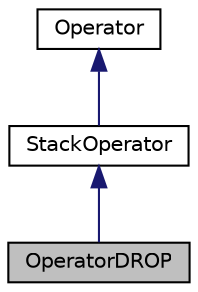 digraph "OperatorDROP"
{
  edge [fontname="Helvetica",fontsize="10",labelfontname="Helvetica",labelfontsize="10"];
  node [fontname="Helvetica",fontsize="10",shape=record];
  Node1 [label="OperatorDROP",height=0.2,width=0.4,color="black", fillcolor="grey75", style="filled", fontcolor="black"];
  Node2 -> Node1 [dir="back",color="midnightblue",fontsize="10",style="solid",fontname="Helvetica"];
  Node2 [label="StackOperator",height=0.2,width=0.4,color="black", fillcolor="white", style="filled",URL="$class_stack_operator.html"];
  Node3 -> Node2 [dir="back",color="midnightblue",fontsize="10",style="solid",fontname="Helvetica"];
  Node3 [label="Operator",height=0.2,width=0.4,color="black", fillcolor="white", style="filled",URL="$class_operator.html"];
}
